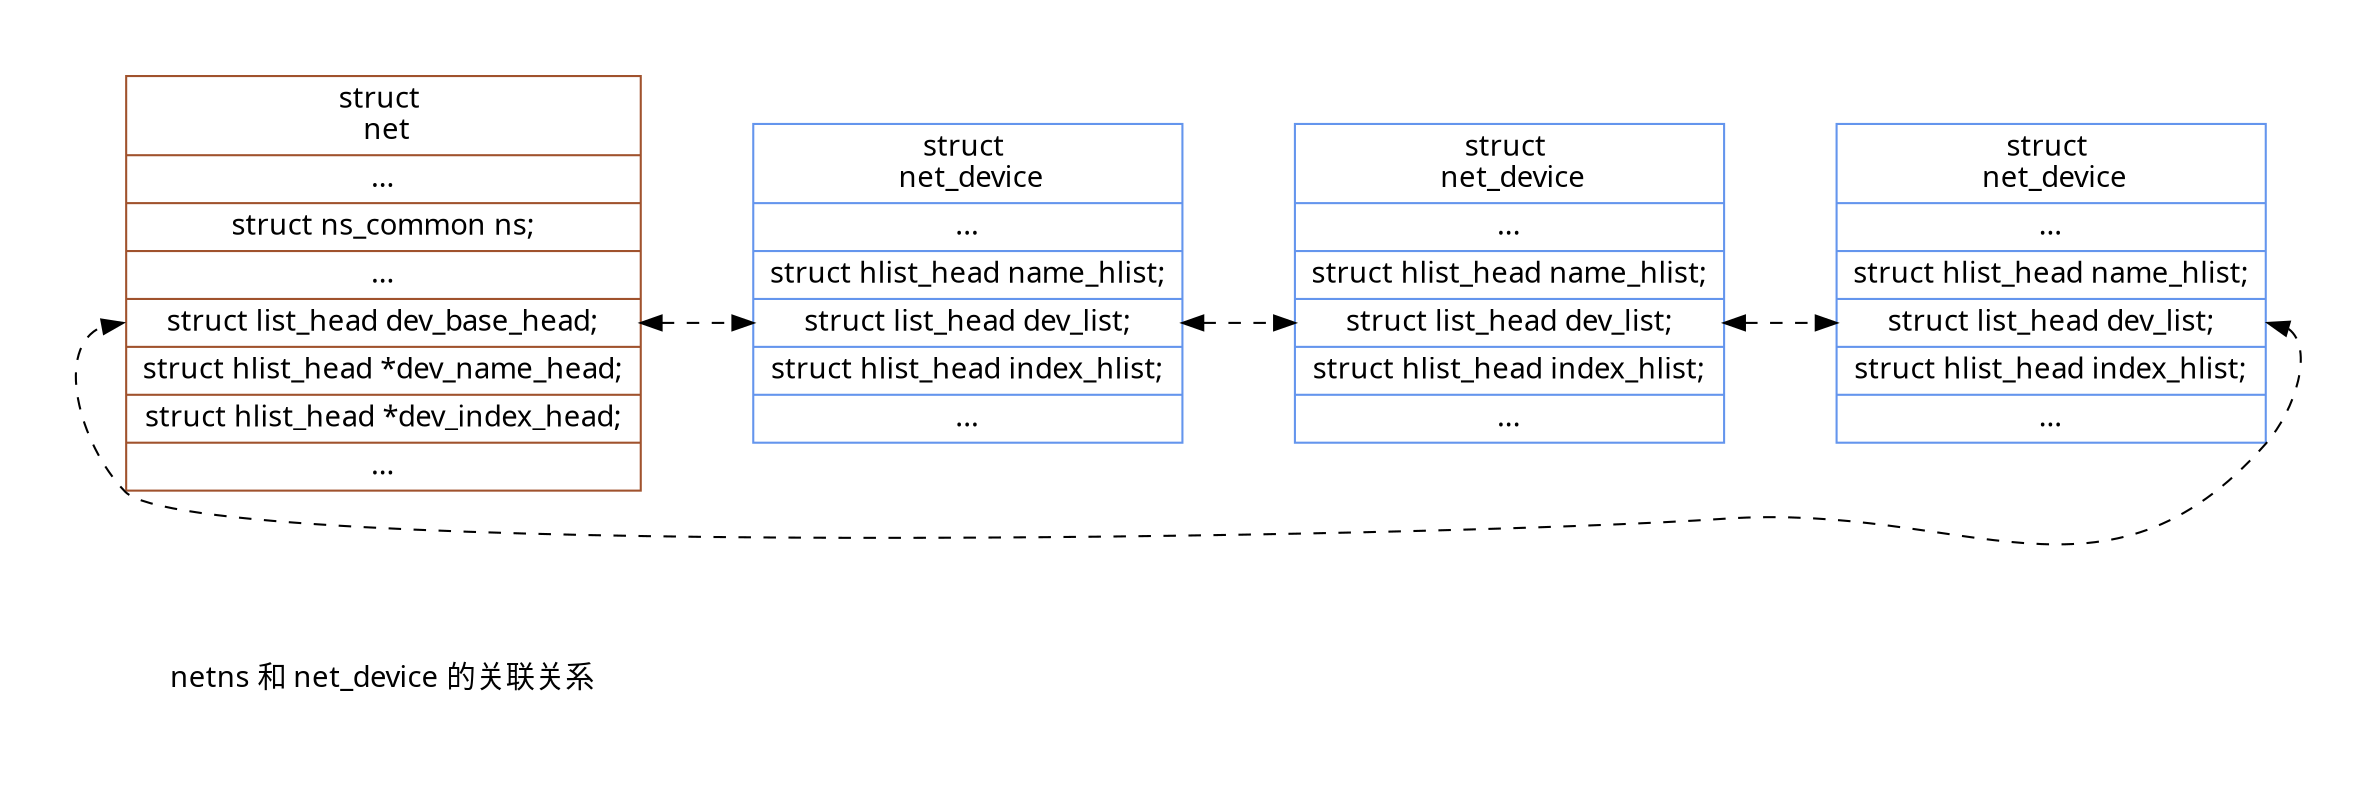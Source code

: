 digraph rankdot {
	compound=true
	margin="0,0"
	ranksep = .75
	nodesep = 1
	pad = .5
	rankdir = LR

	node [shape=record, charset = "UTF-8" fontname="Microsoft YaHei", fontsize=14]
	edge [style = dashed, charset = "UTF-8" fontname="Microsoft YaHei", fontsize=11]

	netnamespace [shape = plaintext, label = "netns 和 net_device 的关联关系"]

	net2 [
		color = sienna,
		label = "<head> struct \n net |
			... |
			<ns_comm> struct ns_common ns; |
			... |
			<base_head> struct list_head dev_base_head; |
			<name_head> struct hlist_head *dev_name_head; |
			<index_head> struct hlist_head *dev_index_head; |
			... "
	]


	net_device2 [
		color = cornflowerblue,
		label = "<head> struct \n net_device |
			... |
			<name_hlist> struct hlist_head name_hlist; |
			<dev_list> struct list_head dev_list; |
			<index_hlist> struct hlist_head index_hlist; |
			... "
	]


	net_device3 [
		color = cornflowerblue,
		label = "<head> struct \n net_device |
			... |
			<name_hlist> struct hlist_head name_hlist; |
			<dev_list> struct list_head dev_list; |
			<index_hlist> struct hlist_head index_hlist; |
			... "
	]

	net_device4 [
		color = cornflowerblue,
		label = "<head> struct \n net_device |
			... |
			<name_hlist> struct hlist_head name_hlist; |
			<dev_list> struct list_head dev_list; |
			<index_hlist> struct hlist_head index_hlist; |
			... "
	]

	net2:base_head -> net_device2:dev_list -> net_device3:dev_list -> net_device4:dev_list [dir = both, weight = 10]
	net_device4:dev_list:e -> net2:base_head:w [dir = both]
}